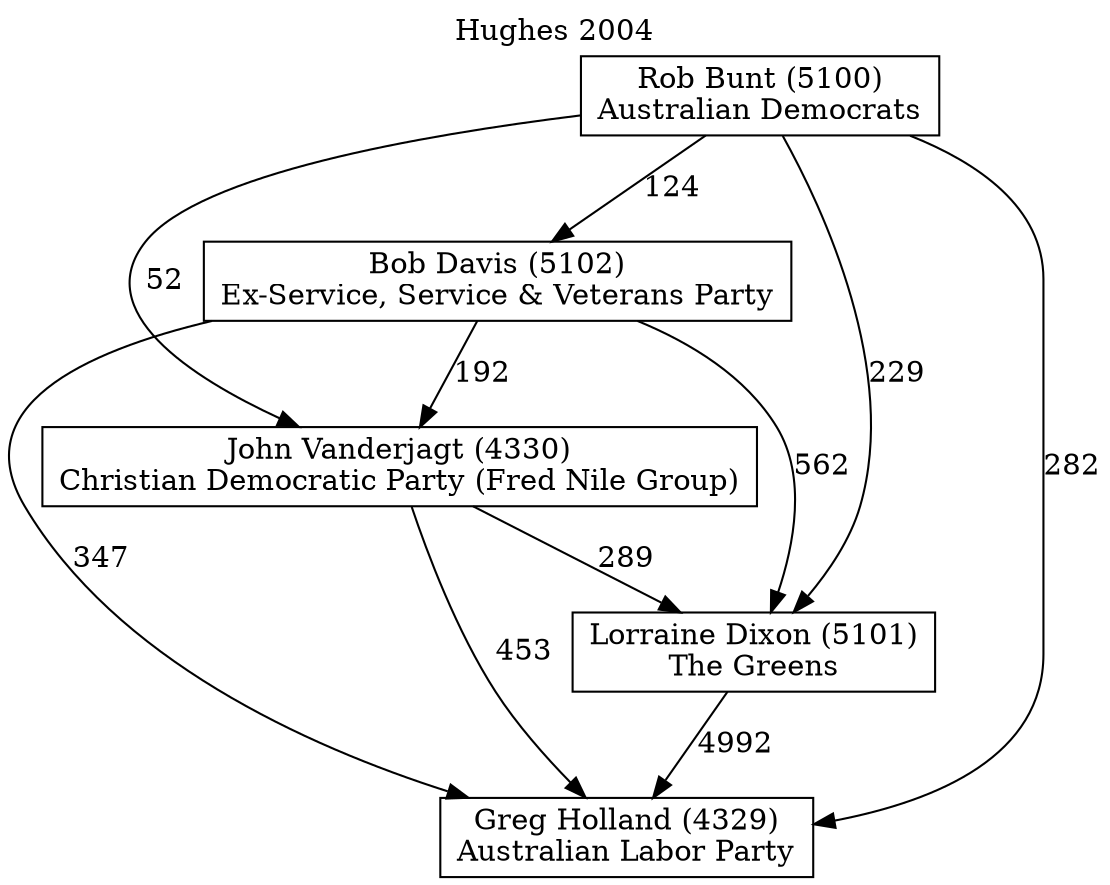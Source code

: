 // House preference flow
digraph "Greg Holland (4329)_Hughes_2004" {
	graph [label="Hughes 2004" labelloc=t mclimit=10]
	node [shape=box]
	"Greg Holland (4329)" [label="Greg Holland (4329)
Australian Labor Party"]
	"Lorraine Dixon (5101)" [label="Lorraine Dixon (5101)
The Greens"]
	"John Vanderjagt (4330)" [label="John Vanderjagt (4330)
Christian Democratic Party (Fred Nile Group)"]
	"Bob Davis (5102)" [label="Bob Davis (5102)
Ex-Service, Service & Veterans Party"]
	"Rob Bunt (5100)" [label="Rob Bunt (5100)
Australian Democrats"]
	"Lorraine Dixon (5101)" -> "Greg Holland (4329)" [label=4992]
	"John Vanderjagt (4330)" -> "Lorraine Dixon (5101)" [label=289]
	"Bob Davis (5102)" -> "John Vanderjagt (4330)" [label=192]
	"Rob Bunt (5100)" -> "Bob Davis (5102)" [label=124]
	"John Vanderjagt (4330)" -> "Greg Holland (4329)" [label=453]
	"Bob Davis (5102)" -> "Greg Holland (4329)" [label=347]
	"Rob Bunt (5100)" -> "Greg Holland (4329)" [label=282]
	"Rob Bunt (5100)" -> "John Vanderjagt (4330)" [label=52]
	"Bob Davis (5102)" -> "Lorraine Dixon (5101)" [label=562]
	"Rob Bunt (5100)" -> "Lorraine Dixon (5101)" [label=229]
}
